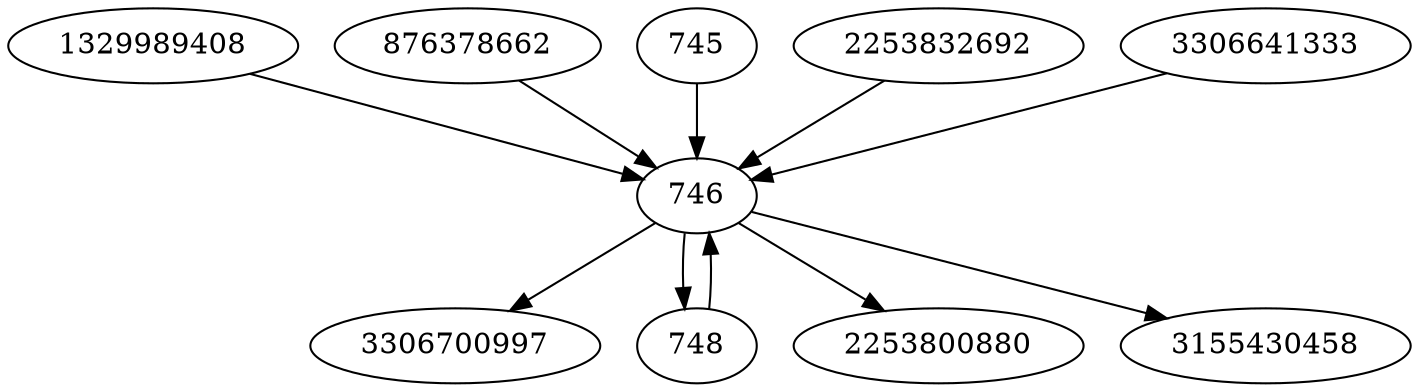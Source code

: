 strict digraph  {
1329989408;
3306700997;
876378662;
745;
746;
748;
2253800880;
2253832692;
3306641333;
3155430458;
1329989408 -> 746;
876378662 -> 746;
745 -> 746;
746 -> 2253800880;
746 -> 3155430458;
746 -> 748;
746 -> 3306700997;
748 -> 746;
2253832692 -> 746;
3306641333 -> 746;
}
